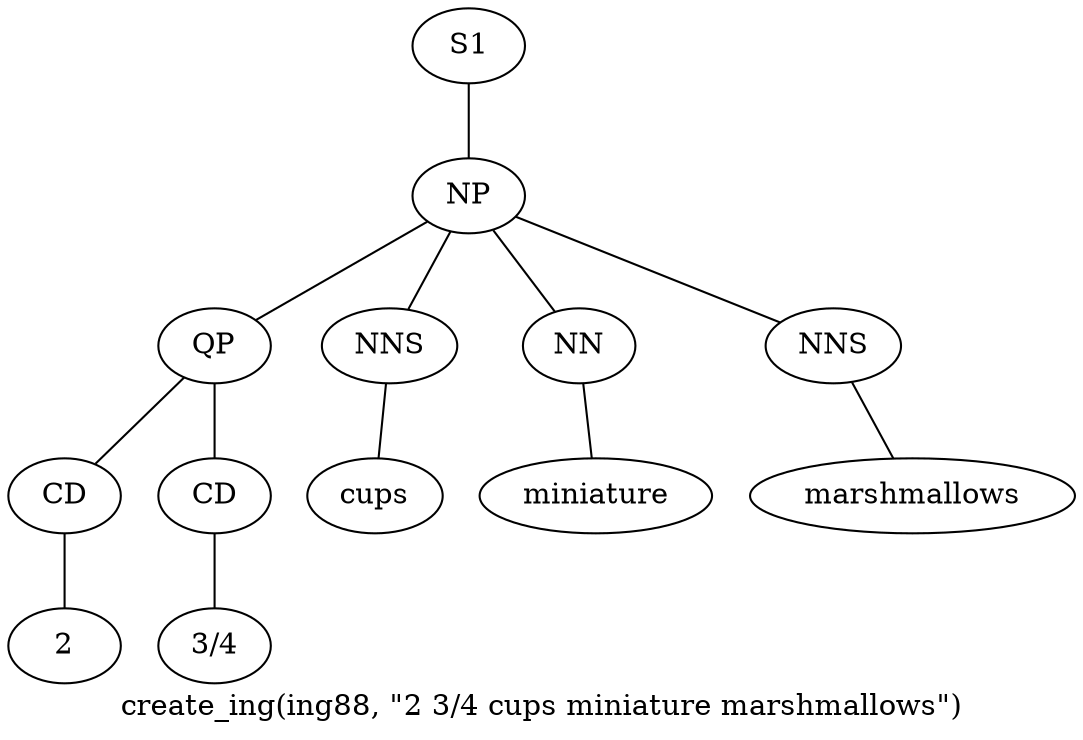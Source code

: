 graph SyntaxGraph {
	label = "create_ing(ing88, \"2 3/4 cups miniature marshmallows\")";
	Node0 [label="S1"];
	Node1 [label="NP"];
	Node2 [label="QP"];
	Node3 [label="CD"];
	Node4 [label="2"];
	Node5 [label="CD"];
	Node6 [label="3/4"];
	Node7 [label="NNS"];
	Node8 [label="cups"];
	Node9 [label="NN"];
	Node10 [label="miniature"];
	Node11 [label="NNS"];
	Node12 [label="marshmallows"];

	Node0 -- Node1;
	Node1 -- Node2;
	Node1 -- Node7;
	Node1 -- Node9;
	Node1 -- Node11;
	Node2 -- Node3;
	Node2 -- Node5;
	Node3 -- Node4;
	Node5 -- Node6;
	Node7 -- Node8;
	Node9 -- Node10;
	Node11 -- Node12;
}